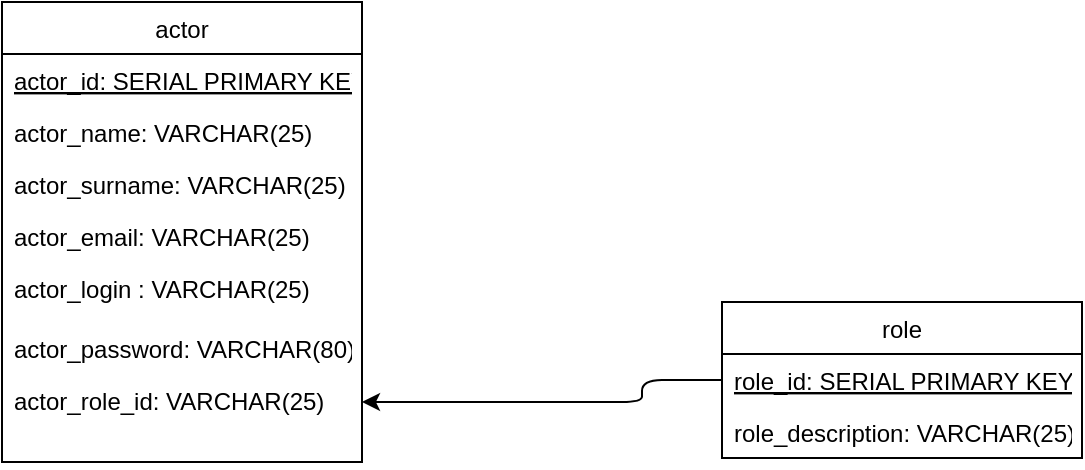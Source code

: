 <mxfile>
    <diagram id="JQgxL5_HbD8Za011cIvX" name="Page-1">
        <mxGraphModel dx="1548" dy="368" grid="1" gridSize="10" guides="1" tooltips="1" connect="1" arrows="1" fold="1" page="1" pageScale="1" pageWidth="827" pageHeight="1169" math="0" shadow="0">
            <root>
                <mxCell id="0"/>
                <mxCell id="1" parent="0"/>
                <mxCell id="6" value="actor" style="swimlane;fontStyle=0;childLayout=stackLayout;horizontal=1;startSize=26;horizontalStack=0;resizeParent=1;resizeParentMax=0;resizeLast=0;collapsible=1;marginBottom=0;" vertex="1" parent="1">
                    <mxGeometry x="-280" y="20" width="180" height="230" as="geometry">
                        <mxRectangle x="-220" y="80" width="60" height="26" as="alternateBounds"/>
                    </mxGeometry>
                </mxCell>
                <mxCell id="7" value="actor_id: SERIAL PRIMARY KEY" style="text;strokeColor=none;fillColor=none;align=left;verticalAlign=top;spacingLeft=4;spacingRight=4;overflow=hidden;rotatable=0;points=[[0,0.5],[1,0.5]];portConstraint=eastwest;fontStyle=4" vertex="1" parent="6">
                    <mxGeometry y="26" width="180" height="26" as="geometry"/>
                </mxCell>
                <mxCell id="11" value="actor_name: VARCHAR(25)" style="text;strokeColor=none;fillColor=none;align=left;verticalAlign=top;spacingLeft=4;spacingRight=4;overflow=hidden;rotatable=0;points=[[0,0.5],[1,0.5]];portConstraint=eastwest;" vertex="1" parent="6">
                    <mxGeometry y="52" width="180" height="26" as="geometry"/>
                </mxCell>
                <mxCell id="8" value="actor_surname: VARCHAR(25)" style="text;strokeColor=none;fillColor=none;align=left;verticalAlign=top;spacingLeft=4;spacingRight=4;overflow=hidden;rotatable=0;points=[[0,0.5],[1,0.5]];portConstraint=eastwest;" vertex="1" parent="6">
                    <mxGeometry y="78" width="180" height="26" as="geometry"/>
                </mxCell>
                <mxCell id="10" value="actor_email: VARCHAR(25)" style="text;strokeColor=none;fillColor=none;align=left;verticalAlign=top;spacingLeft=4;spacingRight=4;overflow=hidden;rotatable=0;points=[[0,0.5],[1,0.5]];portConstraint=eastwest;" vertex="1" parent="6">
                    <mxGeometry y="104" width="180" height="26" as="geometry"/>
                </mxCell>
                <mxCell id="9" value="actor_login : VARCHAR(25)" style="text;strokeColor=none;fillColor=none;align=left;verticalAlign=top;spacingLeft=4;spacingRight=4;overflow=hidden;rotatable=0;points=[[0,0.5],[1,0.5]];portConstraint=eastwest;" vertex="1" parent="6">
                    <mxGeometry y="130" width="180" height="30" as="geometry"/>
                </mxCell>
                <mxCell id="13" value="actor_password: VARCHAR(80)" style="text;strokeColor=none;fillColor=none;align=left;verticalAlign=top;spacingLeft=4;spacingRight=4;overflow=hidden;rotatable=0;points=[[0,0.5],[1,0.5]];portConstraint=eastwest;" vertex="1" parent="6">
                    <mxGeometry y="160" width="180" height="26" as="geometry"/>
                </mxCell>
                <mxCell id="12" value="actor_role_id: VARCHAR(25)" style="text;strokeColor=none;fillColor=none;align=left;verticalAlign=top;spacingLeft=4;spacingRight=4;overflow=hidden;rotatable=0;points=[[0,0.5],[1,0.5]];portConstraint=eastwest;" vertex="1" parent="6">
                    <mxGeometry y="186" width="180" height="44" as="geometry"/>
                </mxCell>
                <mxCell id="14" value="role" style="swimlane;fontStyle=0;childLayout=stackLayout;horizontal=1;startSize=26;horizontalStack=0;resizeParent=1;resizeParentMax=0;resizeLast=0;collapsible=1;marginBottom=0;" vertex="1" parent="1">
                    <mxGeometry x="80" y="170" width="180" height="78" as="geometry">
                        <mxRectangle x="-220" y="80" width="60" height="26" as="alternateBounds"/>
                    </mxGeometry>
                </mxCell>
                <mxCell id="15" value="role_id: SERIAL PRIMARY KEY" style="text;strokeColor=none;fillColor=none;align=left;verticalAlign=top;spacingLeft=4;spacingRight=4;overflow=hidden;rotatable=0;points=[[0,0.5],[1,0.5]];portConstraint=eastwest;fontStyle=4" vertex="1" parent="14">
                    <mxGeometry y="26" width="180" height="26" as="geometry"/>
                </mxCell>
                <mxCell id="16" value="role_description: VARCHAR(25)" style="text;strokeColor=none;fillColor=none;align=left;verticalAlign=top;spacingLeft=4;spacingRight=4;overflow=hidden;rotatable=0;points=[[0,0.5],[1,0.5]];portConstraint=eastwest;" vertex="1" parent="14">
                    <mxGeometry y="52" width="180" height="26" as="geometry"/>
                </mxCell>
                <mxCell id="39" style="edgeStyle=orthogonalEdgeStyle;html=1;exitX=0;exitY=0.5;exitDx=0;exitDy=0;" edge="1" parent="1" source="15">
                    <mxGeometry relative="1" as="geometry">
                        <mxPoint x="-100" y="220" as="targetPoint"/>
                        <Array as="points">
                            <mxPoint x="40" y="209"/>
                            <mxPoint x="40" y="220"/>
                        </Array>
                    </mxGeometry>
                </mxCell>
            </root>
        </mxGraphModel>
    </diagram>
</mxfile>